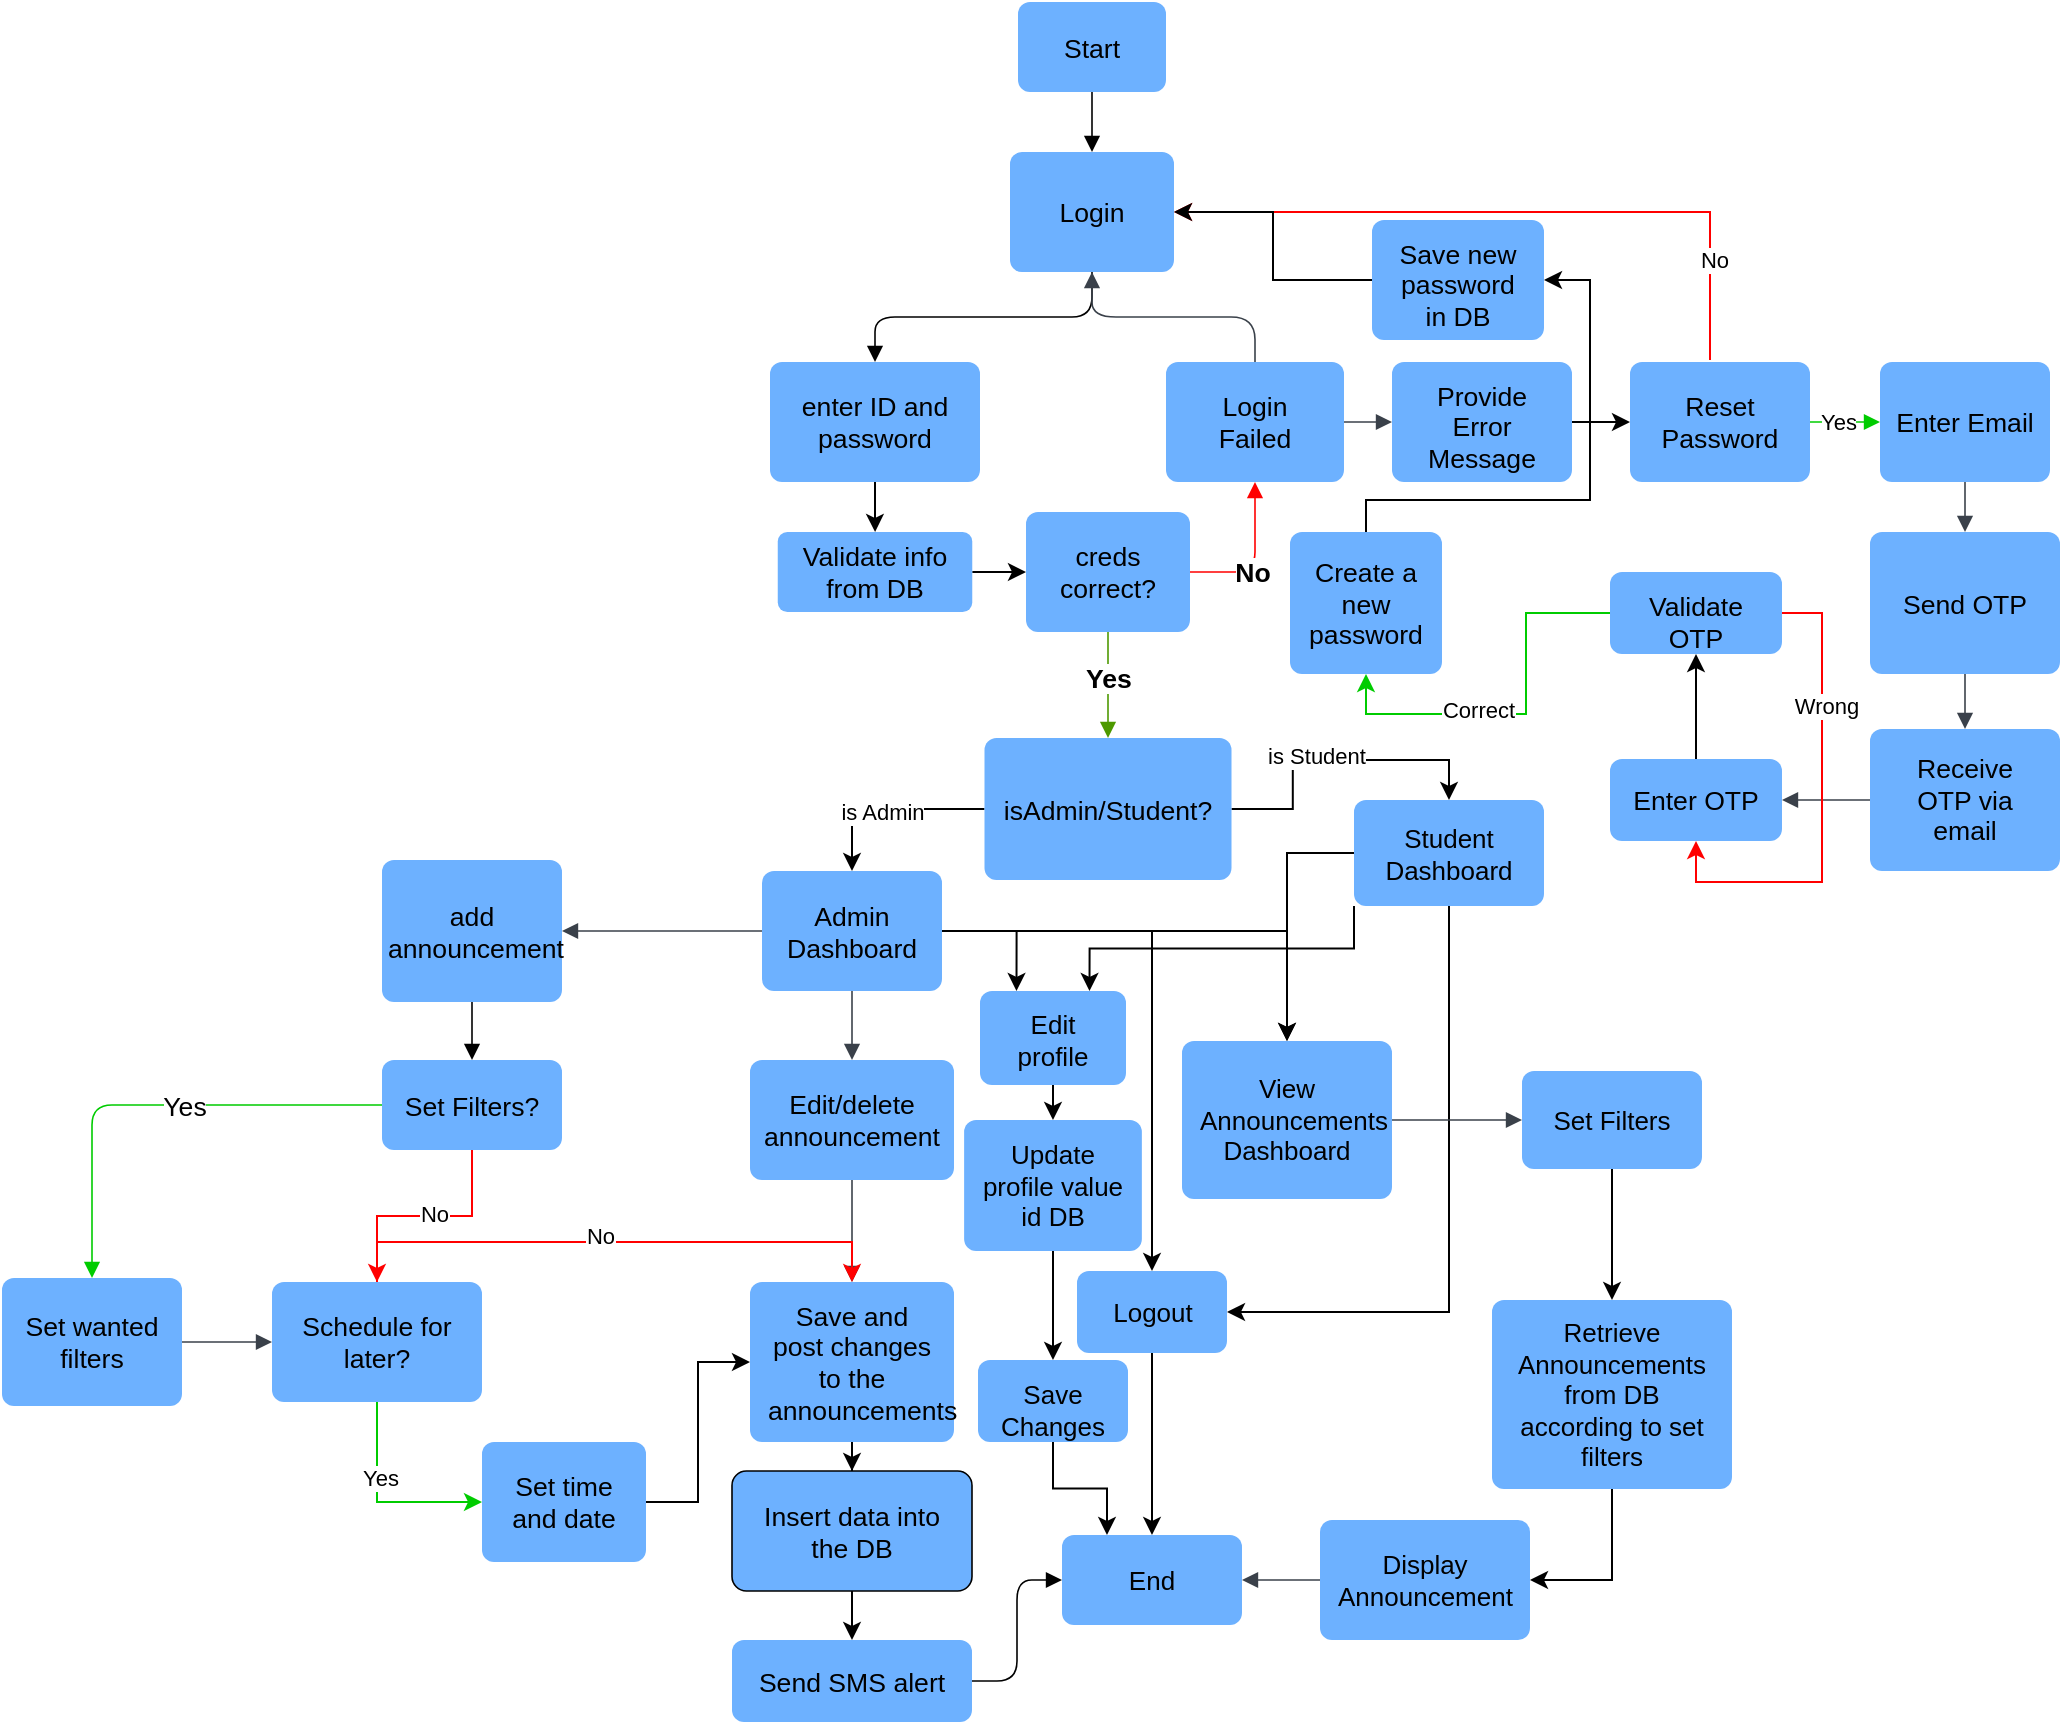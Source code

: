 <mxfile version="24.7.17">
  <diagram name="Page-1" id="hnkYcMc3-_ZvjjTsAqQE">
    <mxGraphModel dx="1750" dy="2063" grid="1" gridSize="10" guides="1" tooltips="1" connect="1" arrows="1" fold="1" page="1" pageScale="1" pageWidth="850" pageHeight="1100" math="0" shadow="0">
      <root>
        <mxCell id="0" />
        <mxCell id="1" parent="0" />
        <mxCell id="nOGUD8oPhojXjb2V401F-4" style="edgeStyle=orthogonalEdgeStyle;rounded=0;orthogonalLoop=1;jettySize=auto;html=1;entryX=1;entryY=0.5;entryDx=0;entryDy=0;exitX=0.5;exitY=1;exitDx=0;exitDy=0;" parent="1" source="2_ZXfGWKhNFeL8eyKXLf-51" target="2_ZXfGWKhNFeL8eyKXLf-75" edge="1">
          <mxGeometry relative="1" as="geometry" />
        </mxCell>
        <mxCell id="nOGUD8oPhojXjb2V401F-7" style="edgeStyle=orthogonalEdgeStyle;rounded=0;orthogonalLoop=1;jettySize=auto;html=1;entryX=0.5;entryY=0;entryDx=0;entryDy=0;exitX=0;exitY=0.5;exitDx=0;exitDy=0;" parent="1" source="2_ZXfGWKhNFeL8eyKXLf-51" target="2_ZXfGWKhNFeL8eyKXLf-53" edge="1">
          <mxGeometry relative="1" as="geometry" />
        </mxCell>
        <mxCell id="c3RfheV8uVK7aeC_yjrI-3" style="edgeStyle=orthogonalEdgeStyle;rounded=0;orthogonalLoop=1;jettySize=auto;html=1;exitX=0;exitY=1;exitDx=0;exitDy=0;entryX=0.75;entryY=0;entryDx=0;entryDy=0;" edge="1" parent="1" source="2_ZXfGWKhNFeL8eyKXLf-51" target="c3RfheV8uVK7aeC_yjrI-1">
          <mxGeometry relative="1" as="geometry" />
        </mxCell>
        <mxCell id="2_ZXfGWKhNFeL8eyKXLf-51" value="Student Dashboard" style="html=1;overflow=block;blockSpacing=1;whiteSpace=wrap;fontSize=13;align=center;spacing=9;strokeOpacity=0;fillOpacity=100;rounded=1;absoluteArcSize=1;arcSize=12;fillColor=#6db1ff;strokeWidth=0.8;lucidId=y0DcVVx8MoYn;" parent="1" vertex="1">
          <mxGeometry x="1292" y="-240" width="95" height="53" as="geometry" />
        </mxCell>
        <mxCell id="2_ZXfGWKhNFeL8eyKXLf-53" value="View Announcements Dashboard" style="html=1;overflow=block;blockSpacing=1;whiteSpace=wrap;fontSize=13;align=center;spacing=9;strokeOpacity=0;fillOpacity=100;rounded=1;absoluteArcSize=1;arcSize=12;fillColor=#6db1ff;strokeWidth=0.8;lucidId=L_DcjFfuvI_m;" parent="1" vertex="1">
          <mxGeometry x="1206" y="-119.5" width="105" height="79" as="geometry" />
        </mxCell>
        <mxCell id="2_ZXfGWKhNFeL8eyKXLf-54" value="" style="html=1;jettySize=18;whiteSpace=wrap;fontSize=13;strokeColor=#3a414a;strokeOpacity=100;strokeWidth=0.8;rounded=1;arcSize=24;edgeStyle=orthogonalEdgeStyle;startArrow=none;endArrow=block;endFill=1;exitX=1;exitY=0.5;exitPerimeter=0;entryX=0;entryY=0.5;entryPerimeter=0;lucidId=kaEccWbBQLFC;" parent="1" source="2_ZXfGWKhNFeL8eyKXLf-53" target="2_ZXfGWKhNFeL8eyKXLf-55" edge="1">
          <mxGeometry width="100" height="100" relative="1" as="geometry">
            <Array as="points" />
          </mxGeometry>
        </mxCell>
        <mxCell id="nOGUD8oPhojXjb2V401F-1" style="edgeStyle=orthogonalEdgeStyle;rounded=0;orthogonalLoop=1;jettySize=auto;html=1;" parent="1" source="2_ZXfGWKhNFeL8eyKXLf-55" target="2_ZXfGWKhNFeL8eyKXLf-57" edge="1">
          <mxGeometry relative="1" as="geometry" />
        </mxCell>
        <mxCell id="2_ZXfGWKhNFeL8eyKXLf-55" value="Set Filters " style="html=1;overflow=block;blockSpacing=1;whiteSpace=wrap;fontSize=13;align=center;spacing=3.8;strokeOpacity=0;fillOpacity=100;rounded=1;absoluteArcSize=1;arcSize=12;fillColor=#6db1ff;strokeWidth=0.8;lucidId=_aEc2pXezhp2;" parent="1" vertex="1">
          <mxGeometry x="1376" y="-104.5" width="90" height="49" as="geometry" />
        </mxCell>
        <mxCell id="nOGUD8oPhojXjb2V401F-20" style="edgeStyle=orthogonalEdgeStyle;rounded=0;orthogonalLoop=1;jettySize=auto;html=1;entryX=1;entryY=0.5;entryDx=0;entryDy=0;exitX=0.5;exitY=1;exitDx=0;exitDy=0;" parent="1" source="2_ZXfGWKhNFeL8eyKXLf-57" target="2_ZXfGWKhNFeL8eyKXLf-59" edge="1">
          <mxGeometry relative="1" as="geometry">
            <mxPoint x="1446" y="145.5" as="targetPoint" />
          </mxGeometry>
        </mxCell>
        <mxCell id="2_ZXfGWKhNFeL8eyKXLf-57" value="Retrieve Announcements from DB according to set filters" style="html=1;overflow=block;blockSpacing=1;whiteSpace=wrap;fontSize=13;align=center;spacing=9;strokeOpacity=0;fillOpacity=100;rounded=1;absoluteArcSize=1;arcSize=12;fillColor=#6db1ff;strokeWidth=0.8;lucidId=tbEcQM6pkeNV;" parent="1" vertex="1">
          <mxGeometry x="1361" y="10" width="120" height="94.5" as="geometry" />
        </mxCell>
        <mxCell id="2_ZXfGWKhNFeL8eyKXLf-59" value="Display Announcement " style="html=1;overflow=block;blockSpacing=1;whiteSpace=wrap;fontSize=13;align=center;spacing=9;strokeOpacity=0;fillOpacity=100;rounded=1;absoluteArcSize=1;arcSize=12;fillColor=#6db1ff;strokeWidth=0.8;lucidId=VbEcYOm9IM2N;" parent="1" vertex="1">
          <mxGeometry x="1275" y="120" width="105" height="60" as="geometry" />
        </mxCell>
        <mxCell id="2_ZXfGWKhNFeL8eyKXLf-60" value="" style="html=1;jettySize=18;whiteSpace=wrap;fontSize=13;strokeColor=#3a414a;strokeOpacity=100;strokeWidth=0.8;rounded=1;arcSize=24;edgeStyle=orthogonalEdgeStyle;startArrow=none;endArrow=block;endFill=1;exitX=0;exitY=0.5;exitPerimeter=0;entryX=1;entryY=0.5;entryPerimeter=0;lucidId=B7-erczUqKDB;" parent="1" source="2_ZXfGWKhNFeL8eyKXLf-59" target="2_ZXfGWKhNFeL8eyKXLf-73" edge="1">
          <mxGeometry width="100" height="100" relative="1" as="geometry">
            <Array as="points" />
          </mxGeometry>
        </mxCell>
        <mxCell id="2_ZXfGWKhNFeL8eyKXLf-73" value="End" style="html=1;overflow=block;blockSpacing=1;whiteSpace=wrap;fontSize=13;align=center;spacing=9;strokeOpacity=0;fillOpacity=100;rounded=1;absoluteArcSize=1;arcSize=12;fillColor=#6db1ff;strokeWidth=0.8;lucidId=kU-eMG0X.NSm;" parent="1" vertex="1">
          <mxGeometry x="1146" y="127.5" width="90" height="45" as="geometry" />
        </mxCell>
        <mxCell id="nOGUD8oPhojXjb2V401F-3" style="edgeStyle=orthogonalEdgeStyle;rounded=0;orthogonalLoop=1;jettySize=auto;html=1;exitX=0.5;exitY=1;exitDx=0;exitDy=0;" parent="1" source="2_ZXfGWKhNFeL8eyKXLf-75" target="2_ZXfGWKhNFeL8eyKXLf-73" edge="1">
          <mxGeometry relative="1" as="geometry" />
        </mxCell>
        <mxCell id="2_ZXfGWKhNFeL8eyKXLf-75" value="Logout" style="html=1;overflow=block;blockSpacing=1;whiteSpace=wrap;fontSize=13;align=center;spacing=9;strokeColor=#unset;fillOpacity=100;rounded=1;absoluteArcSize=1;arcSize=12;fillColor=#6db1ff;strokeWidth=NaN;lucidId=mg_eoGDlmvcu;" parent="1" vertex="1">
          <mxGeometry x="1153.5" y="-4.5" width="75" height="41" as="geometry" />
        </mxCell>
        <mxCell id="2_ZXfGWKhNFeL8eyKXLf-134" value="" style="html=1;jettySize=18;whiteSpace=wrap;fontSize=13;fontFamily=Helvetica;strokeOpacity=100;strokeWidth=0.8;rounded=1;arcSize=20;edgeStyle=orthogonalEdgeStyle;startArrow=none;endArrow=block;endFill=1;exitX=0.5;exitY=1;exitPerimeter=0;entryX=0.5;entryY=0;entryPerimeter=0;lucidId=K.9eVJLoasTo;" parent="1" source="2_ZXfGWKhNFeL8eyKXLf-184" target="2_ZXfGWKhNFeL8eyKXLf-147" edge="1">
          <mxGeometry width="100" height="100" relative="1" as="geometry">
            <Array as="points" />
          </mxGeometry>
        </mxCell>
        <mxCell id="2_ZXfGWKhNFeL8eyKXLf-135" value="" style="html=1;jettySize=18;whiteSpace=wrap;fontSize=13;fontFamily=Helvetica;strokeOpacity=100;strokeWidth=0.8;rounded=1;arcSize=20;edgeStyle=orthogonalEdgeStyle;startArrow=none;endArrow=block;endFill=1;exitX=0.5;exitY=1;exitPerimeter=0;entryX=0.5;entryY=0;entryPerimeter=0;lucidId=K.9e.YRCC9qG;" parent="1" source="2_ZXfGWKhNFeL8eyKXLf-147" target="2_ZXfGWKhNFeL8eyKXLf-146" edge="1">
          <mxGeometry width="100" height="100" relative="1" as="geometry">
            <Array as="points" />
          </mxGeometry>
        </mxCell>
        <mxCell id="2_ZXfGWKhNFeL8eyKXLf-136" value="" style="html=1;jettySize=18;whiteSpace=wrap;fontSize=13.3;fontFamily=Helvetica;fontStyle=1;strokeOpacity=100;strokeWidth=0.8;rounded=1;arcSize=20;edgeStyle=orthogonalEdgeStyle;startArrow=none;endArrow=block;endFill=1;exitX=0.5;exitY=1;exitPerimeter=0;entryX=0.5;entryY=0;lucidId=K.9eQvwPaJIy;entryDx=0;entryDy=0;strokeColor=#4D9900;" parent="1" source="2_ZXfGWKhNFeL8eyKXLf-145" target="2_ZXfGWKhNFeL8eyKXLf-222" edge="1">
          <mxGeometry width="100" height="100" relative="1" as="geometry">
            <Array as="points" />
            <mxPoint x="1168.28" y="-264" as="targetPoint" />
          </mxGeometry>
        </mxCell>
        <mxCell id="2_ZXfGWKhNFeL8eyKXLf-137" value="Yes" style="text;html=1;resizable=0;labelBackgroundColor=default;align=center;verticalAlign=middle;fontStyle=1;fontSize=13.3;" parent="2_ZXfGWKhNFeL8eyKXLf-136" vertex="1">
          <mxGeometry x="-0.134" relative="1" as="geometry" />
        </mxCell>
        <mxCell id="2_ZXfGWKhNFeL8eyKXLf-138" value="" style="html=1;jettySize=18;whiteSpace=wrap;fontSize=13.3;fontFamily=Helvetica;fontStyle=1;strokeOpacity=100;strokeWidth=0.8;rounded=1;arcSize=20;edgeStyle=orthogonalEdgeStyle;startArrow=none;endArrow=block;endFill=1;exitX=1;exitY=0.5;exitPerimeter=0;entryX=0.5;entryY=1;entryPerimeter=0;lucidId=K.9evI.j~WB2;strokeColor=#FF0000;" parent="1" source="2_ZXfGWKhNFeL8eyKXLf-145" target="2_ZXfGWKhNFeL8eyKXLf-148" edge="1">
          <mxGeometry width="100" height="100" relative="1" as="geometry">
            <Array as="points" />
          </mxGeometry>
        </mxCell>
        <mxCell id="2_ZXfGWKhNFeL8eyKXLf-139" value="No" style="text;html=1;resizable=0;labelBackgroundColor=default;align=center;verticalAlign=middle;fontStyle=1;fontSize=13.3;" parent="2_ZXfGWKhNFeL8eyKXLf-138" vertex="1">
          <mxGeometry x="-0.195" relative="1" as="geometry" />
        </mxCell>
        <mxCell id="2_ZXfGWKhNFeL8eyKXLf-145" value="creds correct?" style="html=1;overflow=block;blockSpacing=1;whiteSpace=wrap;fontSize=13.3;fontFamily=Helvetica;spacing=3.8;strokeOpacity=0;fillOpacity=100;rounded=1;absoluteArcSize=1;arcSize=12;fillColor=#6db1ff;strokeWidth=0.8;lucidId=K.9exEIc7o0W;" parent="1" vertex="1">
          <mxGeometry x="1128" y="-384" width="82" height="60" as="geometry" />
        </mxCell>
        <mxCell id="nOGUD8oPhojXjb2V401F-24" value="" style="edgeStyle=orthogonalEdgeStyle;rounded=0;orthogonalLoop=1;jettySize=auto;html=1;" parent="1" source="2_ZXfGWKhNFeL8eyKXLf-146" target="nOGUD8oPhojXjb2V401F-23" edge="1">
          <mxGeometry relative="1" as="geometry" />
        </mxCell>
        <mxCell id="2_ZXfGWKhNFeL8eyKXLf-146" value="enter ID and   password" style="html=1;overflow=block;blockSpacing=1;whiteSpace=wrap;fontSize=13.3;fontFamily=Helvetica;spacing=3.8;strokeOpacity=0;fillOpacity=100;rounded=1;absoluteArcSize=1;arcSize=12;fillColor=#6db1ff;strokeWidth=0.8;lucidId=K.9eslEnG5fP;" parent="1" vertex="1">
          <mxGeometry x="1000" y="-459" width="105" height="60" as="geometry" />
        </mxCell>
        <mxCell id="2_ZXfGWKhNFeL8eyKXLf-147" value="Login" style="html=1;overflow=block;blockSpacing=1;whiteSpace=wrap;fontSize=13.3;fontFamily=Helvetica;spacing=3.8;strokeOpacity=0;fillOpacity=100;rounded=1;absoluteArcSize=1;arcSize=12;fillColor=#6db1ff;strokeWidth=0.8;lucidId=K.9ed7IGx6v~;" parent="1" vertex="1">
          <mxGeometry x="1120" y="-564" width="82" height="60" as="geometry" />
        </mxCell>
        <mxCell id="2_ZXfGWKhNFeL8eyKXLf-148" value="Login Failed" style="html=1;overflow=block;blockSpacing=1;whiteSpace=wrap;fontSize=13.3;align=center;spacing=9;strokeOpacity=0;fillOpacity=100;rounded=1;absoluteArcSize=1;arcSize=12;fillColor=#6db1ff;strokeWidth=0.8;lucidId=K.9equZy60iD;" parent="1" vertex="1">
          <mxGeometry x="1198" y="-459" width="89" height="60" as="geometry" />
        </mxCell>
        <mxCell id="2_ZXfGWKhNFeL8eyKXLf-149" value="" style="html=1;jettySize=18;whiteSpace=wrap;fontSize=13;strokeColor=#3a414a;strokeOpacity=100;strokeWidth=0.8;rounded=1;arcSize=24;edgeStyle=orthogonalEdgeStyle;startArrow=none;endArrow=block;endFill=1;exitX=0.5;exitY=0;exitPerimeter=0;entryX=0.5;entryY=1;entryPerimeter=0;lucidId=K.9ewVkB_Q7v;" parent="1" source="2_ZXfGWKhNFeL8eyKXLf-148" target="2_ZXfGWKhNFeL8eyKXLf-147" edge="1">
          <mxGeometry width="100" height="100" relative="1" as="geometry">
            <Array as="points" />
          </mxGeometry>
        </mxCell>
        <mxCell id="2_ZXfGWKhNFeL8eyKXLf-151" value=" add announcement " style="html=1;overflow=block;blockSpacing=1;whiteSpace=wrap;fontSize=13.3;align=center;spacing=3.8;strokeOpacity=0;fillOpacity=100;rounded=1;absoluteArcSize=1;arcSize=12;fillColor=#6db1ff;strokeWidth=0.8;lucidId=K.9ej97ZGr-u;" parent="1" vertex="1">
          <mxGeometry x="806" y="-210" width="90" height="71" as="geometry" />
        </mxCell>
        <mxCell id="2_ZXfGWKhNFeL8eyKXLf-166" value="" style="html=1;jettySize=18;whiteSpace=wrap;fontSize=13;strokeColor=#3a414a;strokeOpacity=100;strokeWidth=0.8;rounded=1;arcSize=24;edgeStyle=orthogonalEdgeStyle;startArrow=none;endArrow=block;endFill=1;exitX=1;exitY=0.5;exitPerimeter=0;lucidId=Bj-eYjTZ_88u;entryX=0;entryY=0.5;entryDx=0;entryDy=0;" parent="1" source="2_ZXfGWKhNFeL8eyKXLf-148" target="nOGUD8oPhojXjb2V401F-51" edge="1">
          <mxGeometry width="100" height="100" relative="1" as="geometry">
            <Array as="points" />
            <mxPoint x="1340" y="-430" as="targetPoint" />
          </mxGeometry>
        </mxCell>
        <mxCell id="nOGUD8oPhojXjb2V401F-37" style="edgeStyle=orthogonalEdgeStyle;rounded=0;orthogonalLoop=1;jettySize=auto;html=1;entryX=1;entryY=0.5;entryDx=0;entryDy=0;strokeColor=#FF0000;" parent="1" target="2_ZXfGWKhNFeL8eyKXLf-147" edge="1">
          <mxGeometry relative="1" as="geometry">
            <mxPoint x="1470" y="-460" as="sourcePoint" />
            <Array as="points">
              <mxPoint x="1470" y="-534" />
            </Array>
          </mxGeometry>
        </mxCell>
        <mxCell id="nOGUD8oPhojXjb2V401F-42" value="No" style="edgeLabel;html=1;align=center;verticalAlign=middle;resizable=0;points=[];" parent="nOGUD8oPhojXjb2V401F-37" vertex="1" connectable="0">
          <mxGeometry x="-0.707" y="-2" relative="1" as="geometry">
            <mxPoint as="offset" />
          </mxGeometry>
        </mxCell>
        <mxCell id="2_ZXfGWKhNFeL8eyKXLf-167" value="Reset Password" style="html=1;overflow=block;blockSpacing=1;whiteSpace=wrap;fontSize=13.3;align=center;spacing=9;strokeOpacity=0;fillOpacity=100;rounded=1;absoluteArcSize=1;arcSize=12;fillColor=#6db1ff;strokeWidth=0.8;lucidId=Bj-euKAR-KB~;" parent="1" vertex="1">
          <mxGeometry x="1430" y="-459" width="90" height="60" as="geometry" />
        </mxCell>
        <mxCell id="2_ZXfGWKhNFeL8eyKXLf-168" value="" style="html=1;jettySize=18;whiteSpace=wrap;fontSize=13;strokeColor=#00CC00;strokeOpacity=100;strokeWidth=0.8;rounded=1;arcSize=24;edgeStyle=orthogonalEdgeStyle;startArrow=none;endArrow=block;endFill=1;exitX=1;exitY=0.5;exitPerimeter=0;entryX=0;entryY=0.5;entryPerimeter=0;lucidId=Bj-eaP15M8S2;" parent="1" source="2_ZXfGWKhNFeL8eyKXLf-167" target="2_ZXfGWKhNFeL8eyKXLf-169" edge="1">
          <mxGeometry width="100" height="100" relative="1" as="geometry">
            <Array as="points" />
          </mxGeometry>
        </mxCell>
        <mxCell id="nOGUD8oPhojXjb2V401F-39" value="Yes" style="edgeLabel;html=1;align=center;verticalAlign=middle;resizable=0;points=[];" parent="2_ZXfGWKhNFeL8eyKXLf-168" vertex="1" connectable="0">
          <mxGeometry x="-0.211" relative="1" as="geometry">
            <mxPoint as="offset" />
          </mxGeometry>
        </mxCell>
        <mxCell id="2_ZXfGWKhNFeL8eyKXLf-169" value="Enter Email" style="html=1;overflow=block;blockSpacing=1;whiteSpace=wrap;fontSize=13.3;align=center;spacing=3.8;strokeOpacity=0;fillOpacity=100;rounded=1;absoluteArcSize=1;arcSize=12;fillColor=#6db1ff;strokeWidth=0.8;lucidId=Bj-eQkSUoG~K;" parent="1" vertex="1">
          <mxGeometry x="1555" y="-459" width="85" height="60" as="geometry" />
        </mxCell>
        <mxCell id="2_ZXfGWKhNFeL8eyKXLf-170" value="" style="html=1;jettySize=18;whiteSpace=wrap;fontSize=13;strokeColor=#3a414a;strokeOpacity=100;strokeWidth=0.8;rounded=1;arcSize=24;edgeStyle=orthogonalEdgeStyle;startArrow=none;endArrow=block;endFill=1;exitX=0.5;exitY=1;exitPerimeter=0;entryX=0.5;entryY=0;entryPerimeter=0;lucidId=Bj-eEgiVr37c;" parent="1" source="nOGUD8oPhojXjb2V401F-43" target="2_ZXfGWKhNFeL8eyKXLf-171" edge="1">
          <mxGeometry width="100" height="100" relative="1" as="geometry">
            <Array as="points" />
          </mxGeometry>
        </mxCell>
        <mxCell id="2_ZXfGWKhNFeL8eyKXLf-171" value="Receive OTP via email" style="html=1;overflow=block;blockSpacing=1;whiteSpace=wrap;fontSize=13.3;align=center;spacing=9;strokeOpacity=0;fillOpacity=100;rounded=1;absoluteArcSize=1;arcSize=12;fillColor=#6db1ff;strokeWidth=0.8;lucidId=Bj-ez~zHsnsT;" parent="1" vertex="1">
          <mxGeometry x="1550" y="-275.5" width="95" height="71" as="geometry" />
        </mxCell>
        <mxCell id="2_ZXfGWKhNFeL8eyKXLf-172" value="" style="html=1;jettySize=18;whiteSpace=wrap;fontSize=13;strokeColor=#3a414a;strokeOpacity=100;strokeWidth=0.8;rounded=1;arcSize=24;edgeStyle=orthogonalEdgeStyle;startArrow=none;endArrow=block;endFill=1;exitX=0;exitY=0.5;exitPerimeter=0;entryX=1;entryY=0.5;entryPerimeter=0;lucidId=Bj-eA0WXqkFm;" parent="1" source="2_ZXfGWKhNFeL8eyKXLf-171" target="2_ZXfGWKhNFeL8eyKXLf-173" edge="1">
          <mxGeometry width="100" height="100" relative="1" as="geometry">
            <Array as="points" />
          </mxGeometry>
        </mxCell>
        <mxCell id="nOGUD8oPhojXjb2V401F-46" value="" style="edgeStyle=orthogonalEdgeStyle;rounded=0;orthogonalLoop=1;jettySize=auto;html=1;" parent="1" source="2_ZXfGWKhNFeL8eyKXLf-173" target="nOGUD8oPhojXjb2V401F-45" edge="1">
          <mxGeometry relative="1" as="geometry" />
        </mxCell>
        <mxCell id="2_ZXfGWKhNFeL8eyKXLf-173" value="Enter OTP" style="html=1;overflow=block;blockSpacing=1;whiteSpace=wrap;fontSize=13.3;align=center;spacing=9;strokeOpacity=0;fillOpacity=100;rounded=1;absoluteArcSize=1;arcSize=12;fillColor=#6db1ff;strokeWidth=0.8;lucidId=Bj-eCUicOYDn;" parent="1" vertex="1">
          <mxGeometry x="1420" y="-260.5" width="86" height="41" as="geometry" />
        </mxCell>
        <mxCell id="nOGUD8oPhojXjb2V401F-35" style="edgeStyle=orthogonalEdgeStyle;rounded=0;orthogonalLoop=1;jettySize=auto;html=1;entryX=1;entryY=0.5;entryDx=0;entryDy=0;" parent="1" source="2_ZXfGWKhNFeL8eyKXLf-176" target="nOGUD8oPhojXjb2V401F-32" edge="1">
          <mxGeometry relative="1" as="geometry">
            <Array as="points">
              <mxPoint x="1298" y="-390" />
              <mxPoint x="1410" y="-390" />
              <mxPoint x="1410" y="-500" />
            </Array>
          </mxGeometry>
        </mxCell>
        <mxCell id="2_ZXfGWKhNFeL8eyKXLf-176" value="Create a new password" style="html=1;overflow=block;blockSpacing=1;whiteSpace=wrap;fontSize=13.3;align=center;spacing=9;strokeOpacity=0;fillOpacity=100;rounded=1;absoluteArcSize=1;arcSize=12;fillColor=#6db1ff;strokeWidth=0.8;lucidId=Lj-eNs.q3o7L;" parent="1" vertex="1">
          <mxGeometry x="1260" y="-374" width="76" height="71" as="geometry" />
        </mxCell>
        <mxCell id="2_ZXfGWKhNFeL8eyKXLf-184" value="Start" style="html=1;overflow=block;blockSpacing=1;whiteSpace=wrap;fontSize=13.3;spacing=9;strokeOpacity=0;fillOpacity=100;rounded=1;absoluteArcSize=1;arcSize=12;fillColor=#6db1ff;strokeWidth=0.8;lucidId=GT-eb5peJyZ0;" parent="1" vertex="1">
          <mxGeometry x="1124" y="-639" width="74" height="45" as="geometry" />
        </mxCell>
        <mxCell id="nOGUD8oPhojXjb2V401F-13" style="edgeStyle=orthogonalEdgeStyle;rounded=0;orthogonalLoop=1;jettySize=auto;html=1;entryX=0.5;entryY=0;entryDx=0;entryDy=0;strokeColor=#FF0000;" parent="1" source="2_ZXfGWKhNFeL8eyKXLf-190" target="2_ZXfGWKhNFeL8eyKXLf-210" edge="1">
          <mxGeometry relative="1" as="geometry" />
        </mxCell>
        <mxCell id="nOGUD8oPhojXjb2V401F-14" value="No" style="edgeLabel;html=1;align=center;verticalAlign=middle;resizable=0;points=[];" parent="nOGUD8oPhojXjb2V401F-13" vertex="1" connectable="0">
          <mxGeometry x="-0.079" y="-1" relative="1" as="geometry">
            <mxPoint as="offset" />
          </mxGeometry>
        </mxCell>
        <mxCell id="2_ZXfGWKhNFeL8eyKXLf-190" value="Set Filters?" style="html=1;overflow=block;blockSpacing=1;whiteSpace=wrap;fontSize=13.3;fontFamily=Helvetica;align=center;spacing=3.8;strokeOpacity=0;fillOpacity=100;rounded=1;absoluteArcSize=1;arcSize=12;fillColor=#6db1ff;strokeWidth=0.8;lucidId=K.9ePZV6msXv;" parent="1" vertex="1">
          <mxGeometry x="806" y="-110" width="90" height="45" as="geometry" />
        </mxCell>
        <mxCell id="2_ZXfGWKhNFeL8eyKXLf-191" value="" style="html=1;jettySize=18;whiteSpace=wrap;fontSize=13.3;fontFamily=Helvetica;strokeOpacity=100;strokeWidth=0.8;rounded=1;arcSize=20;edgeStyle=orthogonalEdgeStyle;startArrow=none;endArrow=block;endFill=1;exitX=0;exitY=0.5;exitPerimeter=0;entryX=0.5;entryY=0;entryPerimeter=0;lucidId=K.9eZbUQZ3kJ;strokeColor=#00CC00;" parent="1" source="2_ZXfGWKhNFeL8eyKXLf-190" target="2_ZXfGWKhNFeL8eyKXLf-196" edge="1">
          <mxGeometry width="100" height="100" relative="1" as="geometry">
            <Array as="points" />
          </mxGeometry>
        </mxCell>
        <mxCell id="2_ZXfGWKhNFeL8eyKXLf-192" value="Yes" style="text;html=1;resizable=0;labelBackgroundColor=default;align=center;verticalAlign=middle;fontSize=13.3;" parent="2_ZXfGWKhNFeL8eyKXLf-191" vertex="1">
          <mxGeometry x="-0.139" relative="1" as="geometry" />
        </mxCell>
        <mxCell id="2_ZXfGWKhNFeL8eyKXLf-193" value="" style="html=1;jettySize=18;whiteSpace=wrap;fontSize=13;fontFamily=Helvetica;strokeOpacity=100;strokeWidth=0.8;rounded=1;arcSize=20;edgeStyle=orthogonalEdgeStyle;startArrow=none;endArrow=block;endFill=1;exitX=0.5;exitY=1;entryX=0.5;entryY=0;entryPerimeter=0;lucidId=K.9eV1ga0kcB;exitDx=0;exitDy=0;" parent="1" source="2_ZXfGWKhNFeL8eyKXLf-151" target="2_ZXfGWKhNFeL8eyKXLf-190" edge="1">
          <mxGeometry width="100" height="100" relative="1" as="geometry">
            <Array as="points" />
            <mxPoint x="626" y="-133" as="sourcePoint" />
          </mxGeometry>
        </mxCell>
        <mxCell id="2_ZXfGWKhNFeL8eyKXLf-194" value="" style="html=1;jettySize=18;whiteSpace=wrap;fontSize=13;fontFamily=Helvetica;strokeOpacity=100;strokeWidth=0.8;rounded=1;arcSize=20;edgeStyle=orthogonalEdgeStyle;startArrow=none;endArrow=block;endFill=1;exitX=1;exitY=0.5;exitPerimeter=0;entryX=0;entryY=0.5;lucidId=K.9ewx5oLxC3;entryDx=0;entryDy=0;" parent="1" source="2_ZXfGWKhNFeL8eyKXLf-199" target="2_ZXfGWKhNFeL8eyKXLf-73" edge="1">
          <mxGeometry width="100" height="100" relative="1" as="geometry">
            <Array as="points" />
            <mxPoint x="1175" y="-4" as="targetPoint" />
          </mxGeometry>
        </mxCell>
        <mxCell id="2_ZXfGWKhNFeL8eyKXLf-195" value="" style="html=1;jettySize=18;whiteSpace=wrap;fontSize=13;strokeColor=#3a414a;strokeOpacity=100;strokeWidth=0.8;rounded=1;arcSize=24;edgeStyle=orthogonalEdgeStyle;startArrow=none;endArrow=block;endFill=1;exitX=0;exitY=0.5;exitPerimeter=0;entryX=1;entryY=0.5;lucidId=K.9e8S55~GWJ;entryDx=0;entryDy=0;" parent="1" source="2_ZXfGWKhNFeL8eyKXLf-206" target="2_ZXfGWKhNFeL8eyKXLf-151" edge="1">
          <mxGeometry width="100" height="100" relative="1" as="geometry">
            <Array as="points" />
            <mxPoint x="671" y="-169" as="targetPoint" />
          </mxGeometry>
        </mxCell>
        <mxCell id="2_ZXfGWKhNFeL8eyKXLf-196" value="Set wanted filters" style="html=1;overflow=block;blockSpacing=1;whiteSpace=wrap;fontSize=13.3;align=center;spacing=3.8;strokeOpacity=0;fillOpacity=100;rounded=1;absoluteArcSize=1;arcSize=12;fillColor=#6db1ff;strokeWidth=0.8;lucidId=K.9eCEkx3pMG;" parent="1" vertex="1">
          <mxGeometry x="616" y="-1" width="90" height="64" as="geometry" />
        </mxCell>
        <mxCell id="2_ZXfGWKhNFeL8eyKXLf-197" value="" style="html=1;jettySize=18;whiteSpace=wrap;fontSize=13;strokeColor=#3a414a;strokeOpacity=100;strokeWidth=0.8;rounded=1;arcSize=24;edgeStyle=orthogonalEdgeStyle;startArrow=none;endArrow=block;endFill=1;exitX=1;exitY=0.5;exitPerimeter=0;entryX=0;entryY=0.5;entryPerimeter=0;lucidId=K.9eAXrg4sPv;" parent="1" source="2_ZXfGWKhNFeL8eyKXLf-196" target="2_ZXfGWKhNFeL8eyKXLf-210" edge="1">
          <mxGeometry width="100" height="100" relative="1" as="geometry">
            <Array as="points" />
          </mxGeometry>
        </mxCell>
        <mxCell id="nOGUD8oPhojXjb2V401F-27" value="" style="edgeStyle=orthogonalEdgeStyle;rounded=0;orthogonalLoop=1;jettySize=auto;html=1;" parent="1" source="2_ZXfGWKhNFeL8eyKXLf-198" target="nOGUD8oPhojXjb2V401F-26" edge="1">
          <mxGeometry relative="1" as="geometry" />
        </mxCell>
        <mxCell id="2_ZXfGWKhNFeL8eyKXLf-198" value="Save and post changes to the announcements" style="html=1;overflow=block;blockSpacing=1;whiteSpace=wrap;fontSize=13.3;align=center;spacing=9;strokeOpacity=0;fillOpacity=100;rounded=1;absoluteArcSize=1;arcSize=12;fillColor=#6db1ff;strokeWidth=0.8;lucidId=K.9e9UIpHzbe;" parent="1" vertex="1">
          <mxGeometry x="990" y="1" width="102" height="80" as="geometry" />
        </mxCell>
        <mxCell id="2_ZXfGWKhNFeL8eyKXLf-199" value="Send SMS alert" style="html=1;overflow=block;blockSpacing=1;whiteSpace=wrap;fontSize=13.3;align=center;spacing=9;strokeOpacity=0;fillOpacity=100;rounded=1;absoluteArcSize=1;arcSize=12;fillColor=#6db1ff;strokeWidth=0.8;lucidId=K.9ekqbUyH-I;" parent="1" vertex="1">
          <mxGeometry x="981" y="180" width="120" height="41" as="geometry" />
        </mxCell>
        <mxCell id="2_ZXfGWKhNFeL8eyKXLf-203" value="" style="html=1;jettySize=18;whiteSpace=wrap;fontSize=13;strokeColor=#3a414a;strokeOpacity=100;strokeWidth=0.8;rounded=1;arcSize=24;edgeStyle=orthogonalEdgeStyle;startArrow=none;endArrow=block;endFill=1;exitX=0.5;exitY=1;exitPerimeter=0;entryX=0.5;entryY=0;entryPerimeter=0;lucidId=K.9eH3u-lquY;" parent="1" source="2_ZXfGWKhNFeL8eyKXLf-206" target="2_ZXfGWKhNFeL8eyKXLf-204" edge="1">
          <mxGeometry width="100" height="100" relative="1" as="geometry">
            <Array as="points" />
          </mxGeometry>
        </mxCell>
        <mxCell id="2_ZXfGWKhNFeL8eyKXLf-204" value="Edit/delete announcement" style="html=1;overflow=block;blockSpacing=1;whiteSpace=wrap;fontSize=13.3;fontColor=default;align=center;spacing=3.8;strokeOpacity=0;fillOpacity=100;rounded=1;absoluteArcSize=1;arcSize=12;fillColor=#6db1ff;strokeWidth=0.8;lucidId=K.9elMyOtj8l;" parent="1" vertex="1">
          <mxGeometry x="990" y="-110" width="102" height="60" as="geometry" />
        </mxCell>
        <mxCell id="2_ZXfGWKhNFeL8eyKXLf-205" value="" style="html=1;jettySize=18;whiteSpace=wrap;fontSize=13;strokeColor=#3a414a;strokeOpacity=100;strokeWidth=0.8;rounded=1;arcSize=24;edgeStyle=orthogonalEdgeStyle;startArrow=none;endArrow=block;endFill=1;exitX=0.5;exitY=1;entryX=0.5;entryY=0;entryPerimeter=0;lucidId=K.9e97Q1aUed;exitDx=0;exitDy=0;" parent="1" source="2_ZXfGWKhNFeL8eyKXLf-204" target="2_ZXfGWKhNFeL8eyKXLf-198" edge="1">
          <mxGeometry width="100" height="100" relative="1" as="geometry">
            <Array as="points" />
          </mxGeometry>
        </mxCell>
        <mxCell id="nOGUD8oPhojXjb2V401F-6" style="edgeStyle=orthogonalEdgeStyle;rounded=0;orthogonalLoop=1;jettySize=auto;html=1;entryX=0.5;entryY=0;entryDx=0;entryDy=0;" parent="1" source="2_ZXfGWKhNFeL8eyKXLf-206" target="2_ZXfGWKhNFeL8eyKXLf-53" edge="1">
          <mxGeometry relative="1" as="geometry" />
        </mxCell>
        <mxCell id="nOGUD8oPhojXjb2V401F-21" style="edgeStyle=orthogonalEdgeStyle;rounded=0;orthogonalLoop=1;jettySize=auto;html=1;entryX=0.5;entryY=0;entryDx=0;entryDy=0;" parent="1" source="2_ZXfGWKhNFeL8eyKXLf-206" target="2_ZXfGWKhNFeL8eyKXLf-75" edge="1">
          <mxGeometry relative="1" as="geometry" />
        </mxCell>
        <mxCell id="c3RfheV8uVK7aeC_yjrI-2" style="edgeStyle=orthogonalEdgeStyle;rounded=0;orthogonalLoop=1;jettySize=auto;html=1;exitX=1;exitY=0.5;exitDx=0;exitDy=0;entryX=0.25;entryY=0;entryDx=0;entryDy=0;" edge="1" parent="1" source="2_ZXfGWKhNFeL8eyKXLf-206" target="c3RfheV8uVK7aeC_yjrI-1">
          <mxGeometry relative="1" as="geometry" />
        </mxCell>
        <mxCell id="2_ZXfGWKhNFeL8eyKXLf-206" value="Admin Dashboard" style="html=1;overflow=block;blockSpacing=1;whiteSpace=wrap;fontSize=13.3;fontFamily=Helvetica;spacing=3.8;strokeOpacity=0;fillOpacity=100;rounded=1;absoluteArcSize=1;arcSize=12;fillColor=#6db1ff;strokeWidth=0.8;lucidId=K.9esvh4-SU-;" parent="1" vertex="1">
          <mxGeometry x="996" y="-204.5" width="90" height="60" as="geometry" />
        </mxCell>
        <mxCell id="nOGUD8oPhojXjb2V401F-9" style="edgeStyle=orthogonalEdgeStyle;rounded=0;orthogonalLoop=1;jettySize=auto;html=1;exitX=0.5;exitY=0;exitDx=0;exitDy=0;entryX=0.5;entryY=0;entryDx=0;entryDy=0;strokeColor=#FF0000;" parent="1" source="2_ZXfGWKhNFeL8eyKXLf-210" target="2_ZXfGWKhNFeL8eyKXLf-198" edge="1">
          <mxGeometry relative="1" as="geometry">
            <mxPoint x="1056" y="85.5" as="targetPoint" />
          </mxGeometry>
        </mxCell>
        <mxCell id="nOGUD8oPhojXjb2V401F-10" value="No" style="edgeLabel;html=1;align=center;verticalAlign=middle;resizable=0;points=[];" parent="nOGUD8oPhojXjb2V401F-9" vertex="1" connectable="0">
          <mxGeometry x="-0.055" y="3" relative="1" as="geometry">
            <mxPoint as="offset" />
          </mxGeometry>
        </mxCell>
        <mxCell id="nOGUD8oPhojXjb2V401F-15" style="edgeStyle=orthogonalEdgeStyle;rounded=0;orthogonalLoop=1;jettySize=auto;html=1;exitX=0.5;exitY=1;exitDx=0;exitDy=0;entryX=0;entryY=0.5;entryDx=0;entryDy=0;strokeColor=#00CC00;" parent="1" source="2_ZXfGWKhNFeL8eyKXLf-210" target="2_ZXfGWKhNFeL8eyKXLf-215" edge="1">
          <mxGeometry relative="1" as="geometry" />
        </mxCell>
        <mxCell id="nOGUD8oPhojXjb2V401F-16" value="Yes" style="edgeLabel;html=1;align=center;verticalAlign=middle;resizable=0;points=[];" parent="nOGUD8oPhojXjb2V401F-15" vertex="1" connectable="0">
          <mxGeometry x="-0.266" y="1" relative="1" as="geometry">
            <mxPoint as="offset" />
          </mxGeometry>
        </mxCell>
        <mxCell id="2_ZXfGWKhNFeL8eyKXLf-210" value="Schedule for later?" style="html=1;overflow=block;blockSpacing=1;whiteSpace=wrap;fontSize=13.3;spacing=9;strokeOpacity=0;fillOpacity=100;rounded=1;absoluteArcSize=1;arcSize=12;fillColor=#6db1ff;strokeWidth=0.8;lucidId=oO-eZGi7Y0MT;" parent="1" vertex="1">
          <mxGeometry x="751" y="1" width="105" height="60" as="geometry" />
        </mxCell>
        <mxCell id="nOGUD8oPhojXjb2V401F-18" style="edgeStyle=orthogonalEdgeStyle;rounded=0;orthogonalLoop=1;jettySize=auto;html=1;entryX=0;entryY=0.5;entryDx=0;entryDy=0;" parent="1" source="2_ZXfGWKhNFeL8eyKXLf-215" target="2_ZXfGWKhNFeL8eyKXLf-198" edge="1">
          <mxGeometry relative="1" as="geometry" />
        </mxCell>
        <mxCell id="2_ZXfGWKhNFeL8eyKXLf-215" value="Set time and date" style="html=1;overflow=block;blockSpacing=1;whiteSpace=wrap;fontSize=13.3;spacing=9;strokeOpacity=0;fillOpacity=100;rounded=1;absoluteArcSize=1;arcSize=12;fillColor=#6db1ff;strokeWidth=0.8;lucidId=NR-eGa.vYzNw;" parent="1" vertex="1">
          <mxGeometry x="856" y="81" width="82" height="60" as="geometry" />
        </mxCell>
        <mxCell id="2_ZXfGWKhNFeL8eyKXLf-224" style="edgeStyle=orthogonalEdgeStyle;rounded=0;orthogonalLoop=1;jettySize=auto;html=1;entryX=0.5;entryY=0;entryDx=0;entryDy=0;" parent="1" source="2_ZXfGWKhNFeL8eyKXLf-222" target="2_ZXfGWKhNFeL8eyKXLf-206" edge="1">
          <mxGeometry relative="1" as="geometry" />
        </mxCell>
        <mxCell id="2_ZXfGWKhNFeL8eyKXLf-226" value="is Admin" style="edgeLabel;html=1;align=center;verticalAlign=middle;resizable=0;points=[];" parent="2_ZXfGWKhNFeL8eyKXLf-224" vertex="1" connectable="0">
          <mxGeometry x="0.071" y="1" relative="1" as="geometry">
            <mxPoint as="offset" />
          </mxGeometry>
        </mxCell>
        <mxCell id="2_ZXfGWKhNFeL8eyKXLf-225" style="edgeStyle=orthogonalEdgeStyle;rounded=0;orthogonalLoop=1;jettySize=auto;html=1;entryX=0.5;entryY=0;entryDx=0;entryDy=0;" parent="1" source="2_ZXfGWKhNFeL8eyKXLf-222" target="2_ZXfGWKhNFeL8eyKXLf-51" edge="1">
          <mxGeometry relative="1" as="geometry" />
        </mxCell>
        <mxCell id="2_ZXfGWKhNFeL8eyKXLf-227" value="is Student" style="edgeLabel;html=1;align=center;verticalAlign=middle;resizable=0;points=[];" parent="2_ZXfGWKhNFeL8eyKXLf-225" vertex="1" connectable="0">
          <mxGeometry x="-0.137" y="2" relative="1" as="geometry">
            <mxPoint as="offset" />
          </mxGeometry>
        </mxCell>
        <mxCell id="2_ZXfGWKhNFeL8eyKXLf-222" value="isAdmin/Student?" style="html=1;overflow=block;blockSpacing=1;whiteSpace=wrap;fontSize=13.3;align=center;spacing=9;strokeOpacity=0;fillOpacity=100;rounded=1;absoluteArcSize=1;arcSize=12;fillColor=#6db1ff;strokeWidth=0.8;lucidId=K.9ef97v9eRf;" parent="1" vertex="1">
          <mxGeometry x="1107.25" y="-271" width="123.5" height="71" as="geometry" />
        </mxCell>
        <mxCell id="nOGUD8oPhojXjb2V401F-25" style="edgeStyle=orthogonalEdgeStyle;rounded=0;orthogonalLoop=1;jettySize=auto;html=1;exitX=1;exitY=0.5;exitDx=0;exitDy=0;entryX=0;entryY=0.5;entryDx=0;entryDy=0;" parent="1" source="nOGUD8oPhojXjb2V401F-23" target="2_ZXfGWKhNFeL8eyKXLf-145" edge="1">
          <mxGeometry relative="1" as="geometry" />
        </mxCell>
        <mxCell id="nOGUD8oPhojXjb2V401F-23" value="Validate info from DB" style="whiteSpace=wrap;html=1;fontSize=13.3;fillColor=#6db1ff;spacing=3.8;rounded=1;arcSize=12;strokeWidth=0.8;strokeColor=none;" parent="1" vertex="1">
          <mxGeometry x="1003.88" y="-374" width="97.25" height="40" as="geometry" />
        </mxCell>
        <mxCell id="nOGUD8oPhojXjb2V401F-28" style="edgeStyle=orthogonalEdgeStyle;rounded=0;orthogonalLoop=1;jettySize=auto;html=1;entryX=0.5;entryY=0;entryDx=0;entryDy=0;" parent="1" source="nOGUD8oPhojXjb2V401F-26" target="2_ZXfGWKhNFeL8eyKXLf-199" edge="1">
          <mxGeometry relative="1" as="geometry" />
        </mxCell>
        <mxCell id="nOGUD8oPhojXjb2V401F-26" value="Insert data into the DB" style="whiteSpace=wrap;html=1;fontSize=13.3;fillColor=#6db1ff;spacing=9;rounded=1;arcSize=12;strokeWidth=0.8;" parent="1" vertex="1">
          <mxGeometry x="981" y="95.5" width="120" height="60" as="geometry" />
        </mxCell>
        <mxCell id="nOGUD8oPhojXjb2V401F-36" style="edgeStyle=orthogonalEdgeStyle;rounded=0;orthogonalLoop=1;jettySize=auto;html=1;" parent="1" source="nOGUD8oPhojXjb2V401F-32" target="2_ZXfGWKhNFeL8eyKXLf-147" edge="1">
          <mxGeometry relative="1" as="geometry">
            <mxPoint x="1220" y="-530" as="targetPoint" />
          </mxGeometry>
        </mxCell>
        <mxCell id="nOGUD8oPhojXjb2V401F-32" value="Save new password in DB" style="html=1;overflow=block;blockSpacing=1;whiteSpace=wrap;fontSize=13.3;align=center;spacing=9;strokeOpacity=0;fillOpacity=100;rounded=1;absoluteArcSize=1;arcSize=12;fillColor=#6db1ff;strokeWidth=0.8;lucidId=Bj-eCUicOYDn;" parent="1" vertex="1">
          <mxGeometry x="1301" y="-530" width="86" height="60" as="geometry" />
        </mxCell>
        <mxCell id="nOGUD8oPhojXjb2V401F-44" value="" style="html=1;jettySize=18;whiteSpace=wrap;fontSize=13;strokeColor=#3a414a;strokeOpacity=100;strokeWidth=0.8;rounded=1;arcSize=24;edgeStyle=orthogonalEdgeStyle;startArrow=none;endArrow=block;endFill=1;exitX=0.5;exitY=1;exitPerimeter=0;entryX=0.5;entryY=0;entryPerimeter=0;lucidId=Bj-eEgiVr37c;" parent="1" source="2_ZXfGWKhNFeL8eyKXLf-169" target="nOGUD8oPhojXjb2V401F-43" edge="1">
          <mxGeometry width="100" height="100" relative="1" as="geometry">
            <Array as="points" />
            <mxPoint x="1598" y="-399" as="sourcePoint" />
            <mxPoint x="1598" y="-275" as="targetPoint" />
          </mxGeometry>
        </mxCell>
        <mxCell id="nOGUD8oPhojXjb2V401F-43" value="Send OTP" style="html=1;overflow=block;blockSpacing=1;whiteSpace=wrap;fontSize=13.3;align=center;spacing=9;strokeOpacity=0;fillOpacity=100;rounded=1;absoluteArcSize=1;arcSize=12;fillColor=#6db1ff;strokeWidth=0.8;lucidId=Bj-ez~zHsnsT;" parent="1" vertex="1">
          <mxGeometry x="1550" y="-374" width="95" height="71" as="geometry" />
        </mxCell>
        <mxCell id="nOGUD8oPhojXjb2V401F-47" style="edgeStyle=orthogonalEdgeStyle;rounded=0;orthogonalLoop=1;jettySize=auto;html=1;entryX=0.5;entryY=1;entryDx=0;entryDy=0;strokeColor=#00CC00;" parent="1" source="nOGUD8oPhojXjb2V401F-45" target="2_ZXfGWKhNFeL8eyKXLf-176" edge="1">
          <mxGeometry relative="1" as="geometry" />
        </mxCell>
        <mxCell id="nOGUD8oPhojXjb2V401F-48" value="Correct" style="edgeLabel;html=1;align=center;verticalAlign=middle;resizable=0;points=[];" parent="nOGUD8oPhojXjb2V401F-47" vertex="1" connectable="0">
          <mxGeometry x="0.217" y="-2" relative="1" as="geometry">
            <mxPoint as="offset" />
          </mxGeometry>
        </mxCell>
        <mxCell id="nOGUD8oPhojXjb2V401F-49" style="edgeStyle=orthogonalEdgeStyle;rounded=0;orthogonalLoop=1;jettySize=auto;html=1;entryX=0.5;entryY=1;entryDx=0;entryDy=0;exitX=1;exitY=0.5;exitDx=0;exitDy=0;strokeColor=#FF0000;" parent="1" source="nOGUD8oPhojXjb2V401F-45" target="2_ZXfGWKhNFeL8eyKXLf-173" edge="1">
          <mxGeometry relative="1" as="geometry">
            <Array as="points">
              <mxPoint x="1526" y="-333" />
              <mxPoint x="1526" y="-199" />
              <mxPoint x="1463" y="-199" />
            </Array>
          </mxGeometry>
        </mxCell>
        <mxCell id="nOGUD8oPhojXjb2V401F-50" value="Wrong" style="edgeLabel;html=1;align=center;verticalAlign=middle;resizable=0;points=[];" parent="nOGUD8oPhojXjb2V401F-49" vertex="1" connectable="0">
          <mxGeometry x="-0.444" y="2" relative="1" as="geometry">
            <mxPoint as="offset" />
          </mxGeometry>
        </mxCell>
        <mxCell id="nOGUD8oPhojXjb2V401F-45" value="Validate OTP" style="html=1;overflow=block;blockSpacing=1;whiteSpace=wrap;fontSize=13.3;align=center;spacing=9;strokeOpacity=0;fillOpacity=100;rounded=1;absoluteArcSize=1;arcSize=12;fillColor=#6db1ff;strokeWidth=0.8;lucidId=Bj-eCUicOYDn;" parent="1" vertex="1">
          <mxGeometry x="1420" y="-354" width="86" height="41" as="geometry" />
        </mxCell>
        <mxCell id="nOGUD8oPhojXjb2V401F-53" style="edgeStyle=orthogonalEdgeStyle;rounded=0;orthogonalLoop=1;jettySize=auto;html=1;exitX=1;exitY=0.5;exitDx=0;exitDy=0;entryX=0;entryY=0.5;entryDx=0;entryDy=0;" parent="1" source="nOGUD8oPhojXjb2V401F-51" target="2_ZXfGWKhNFeL8eyKXLf-167" edge="1">
          <mxGeometry relative="1" as="geometry" />
        </mxCell>
        <mxCell id="nOGUD8oPhojXjb2V401F-51" value="Provide Error Message" style="html=1;overflow=block;blockSpacing=1;whiteSpace=wrap;fontSize=13.3;align=center;spacing=9;strokeOpacity=0;fillOpacity=100;rounded=1;absoluteArcSize=1;arcSize=12;fillColor=#6db1ff;strokeWidth=0.8;lucidId=Bj-euKAR-KB~;" parent="1" vertex="1">
          <mxGeometry x="1311" y="-459" width="90" height="60" as="geometry" />
        </mxCell>
        <mxCell id="c3RfheV8uVK7aeC_yjrI-7" style="edgeStyle=orthogonalEdgeStyle;rounded=0;orthogonalLoop=1;jettySize=auto;html=1;exitX=0.5;exitY=1;exitDx=0;exitDy=0;entryX=0.5;entryY=0;entryDx=0;entryDy=0;" edge="1" parent="1" source="c3RfheV8uVK7aeC_yjrI-1" target="c3RfheV8uVK7aeC_yjrI-6">
          <mxGeometry relative="1" as="geometry" />
        </mxCell>
        <mxCell id="c3RfheV8uVK7aeC_yjrI-1" value="Edit profile" style="html=1;overflow=block;blockSpacing=1;whiteSpace=wrap;fontSize=13;align=center;spacing=9;strokeOpacity=0;fillOpacity=100;rounded=1;absoluteArcSize=1;arcSize=12;fillColor=#6db1ff;strokeWidth=0.8;lucidId=L_DcjFfuvI_m;" vertex="1" parent="1">
          <mxGeometry x="1105" y="-144.5" width="73" height="47" as="geometry" />
        </mxCell>
        <mxCell id="c3RfheV8uVK7aeC_yjrI-8" style="edgeStyle=orthogonalEdgeStyle;rounded=0;orthogonalLoop=1;jettySize=auto;html=1;exitX=0.5;exitY=1;exitDx=0;exitDy=0;" edge="1" parent="1" source="c3RfheV8uVK7aeC_yjrI-6" target="c3RfheV8uVK7aeC_yjrI-9">
          <mxGeometry relative="1" as="geometry">
            <mxPoint x="1141.333" y="50" as="targetPoint" />
          </mxGeometry>
        </mxCell>
        <mxCell id="c3RfheV8uVK7aeC_yjrI-6" value="Update profile value id DB" style="html=1;overflow=block;blockSpacing=1;whiteSpace=wrap;fontSize=13;align=center;spacing=9;strokeOpacity=0;fillOpacity=100;rounded=1;absoluteArcSize=1;arcSize=12;fillColor=#6db1ff;strokeWidth=0.8;lucidId=L_DcjFfuvI_m;" vertex="1" parent="1">
          <mxGeometry x="1097.06" y="-80" width="88.87" height="65.5" as="geometry" />
        </mxCell>
        <mxCell id="c3RfheV8uVK7aeC_yjrI-11" style="edgeStyle=orthogonalEdgeStyle;rounded=0;orthogonalLoop=1;jettySize=auto;html=1;exitX=0.5;exitY=1;exitDx=0;exitDy=0;entryX=0.25;entryY=0;entryDx=0;entryDy=0;" edge="1" parent="1" source="c3RfheV8uVK7aeC_yjrI-9" target="2_ZXfGWKhNFeL8eyKXLf-73">
          <mxGeometry relative="1" as="geometry" />
        </mxCell>
        <mxCell id="c3RfheV8uVK7aeC_yjrI-9" value="Save Changes" style="html=1;overflow=block;blockSpacing=1;whiteSpace=wrap;fontSize=13;align=center;spacing=9;strokeColor=#unset;fillOpacity=100;rounded=1;absoluteArcSize=1;arcSize=12;fillColor=#6db1ff;strokeWidth=NaN;lucidId=mg_eoGDlmvcu;" vertex="1" parent="1">
          <mxGeometry x="1104" y="40" width="75" height="41" as="geometry" />
        </mxCell>
      </root>
    </mxGraphModel>
  </diagram>
</mxfile>
